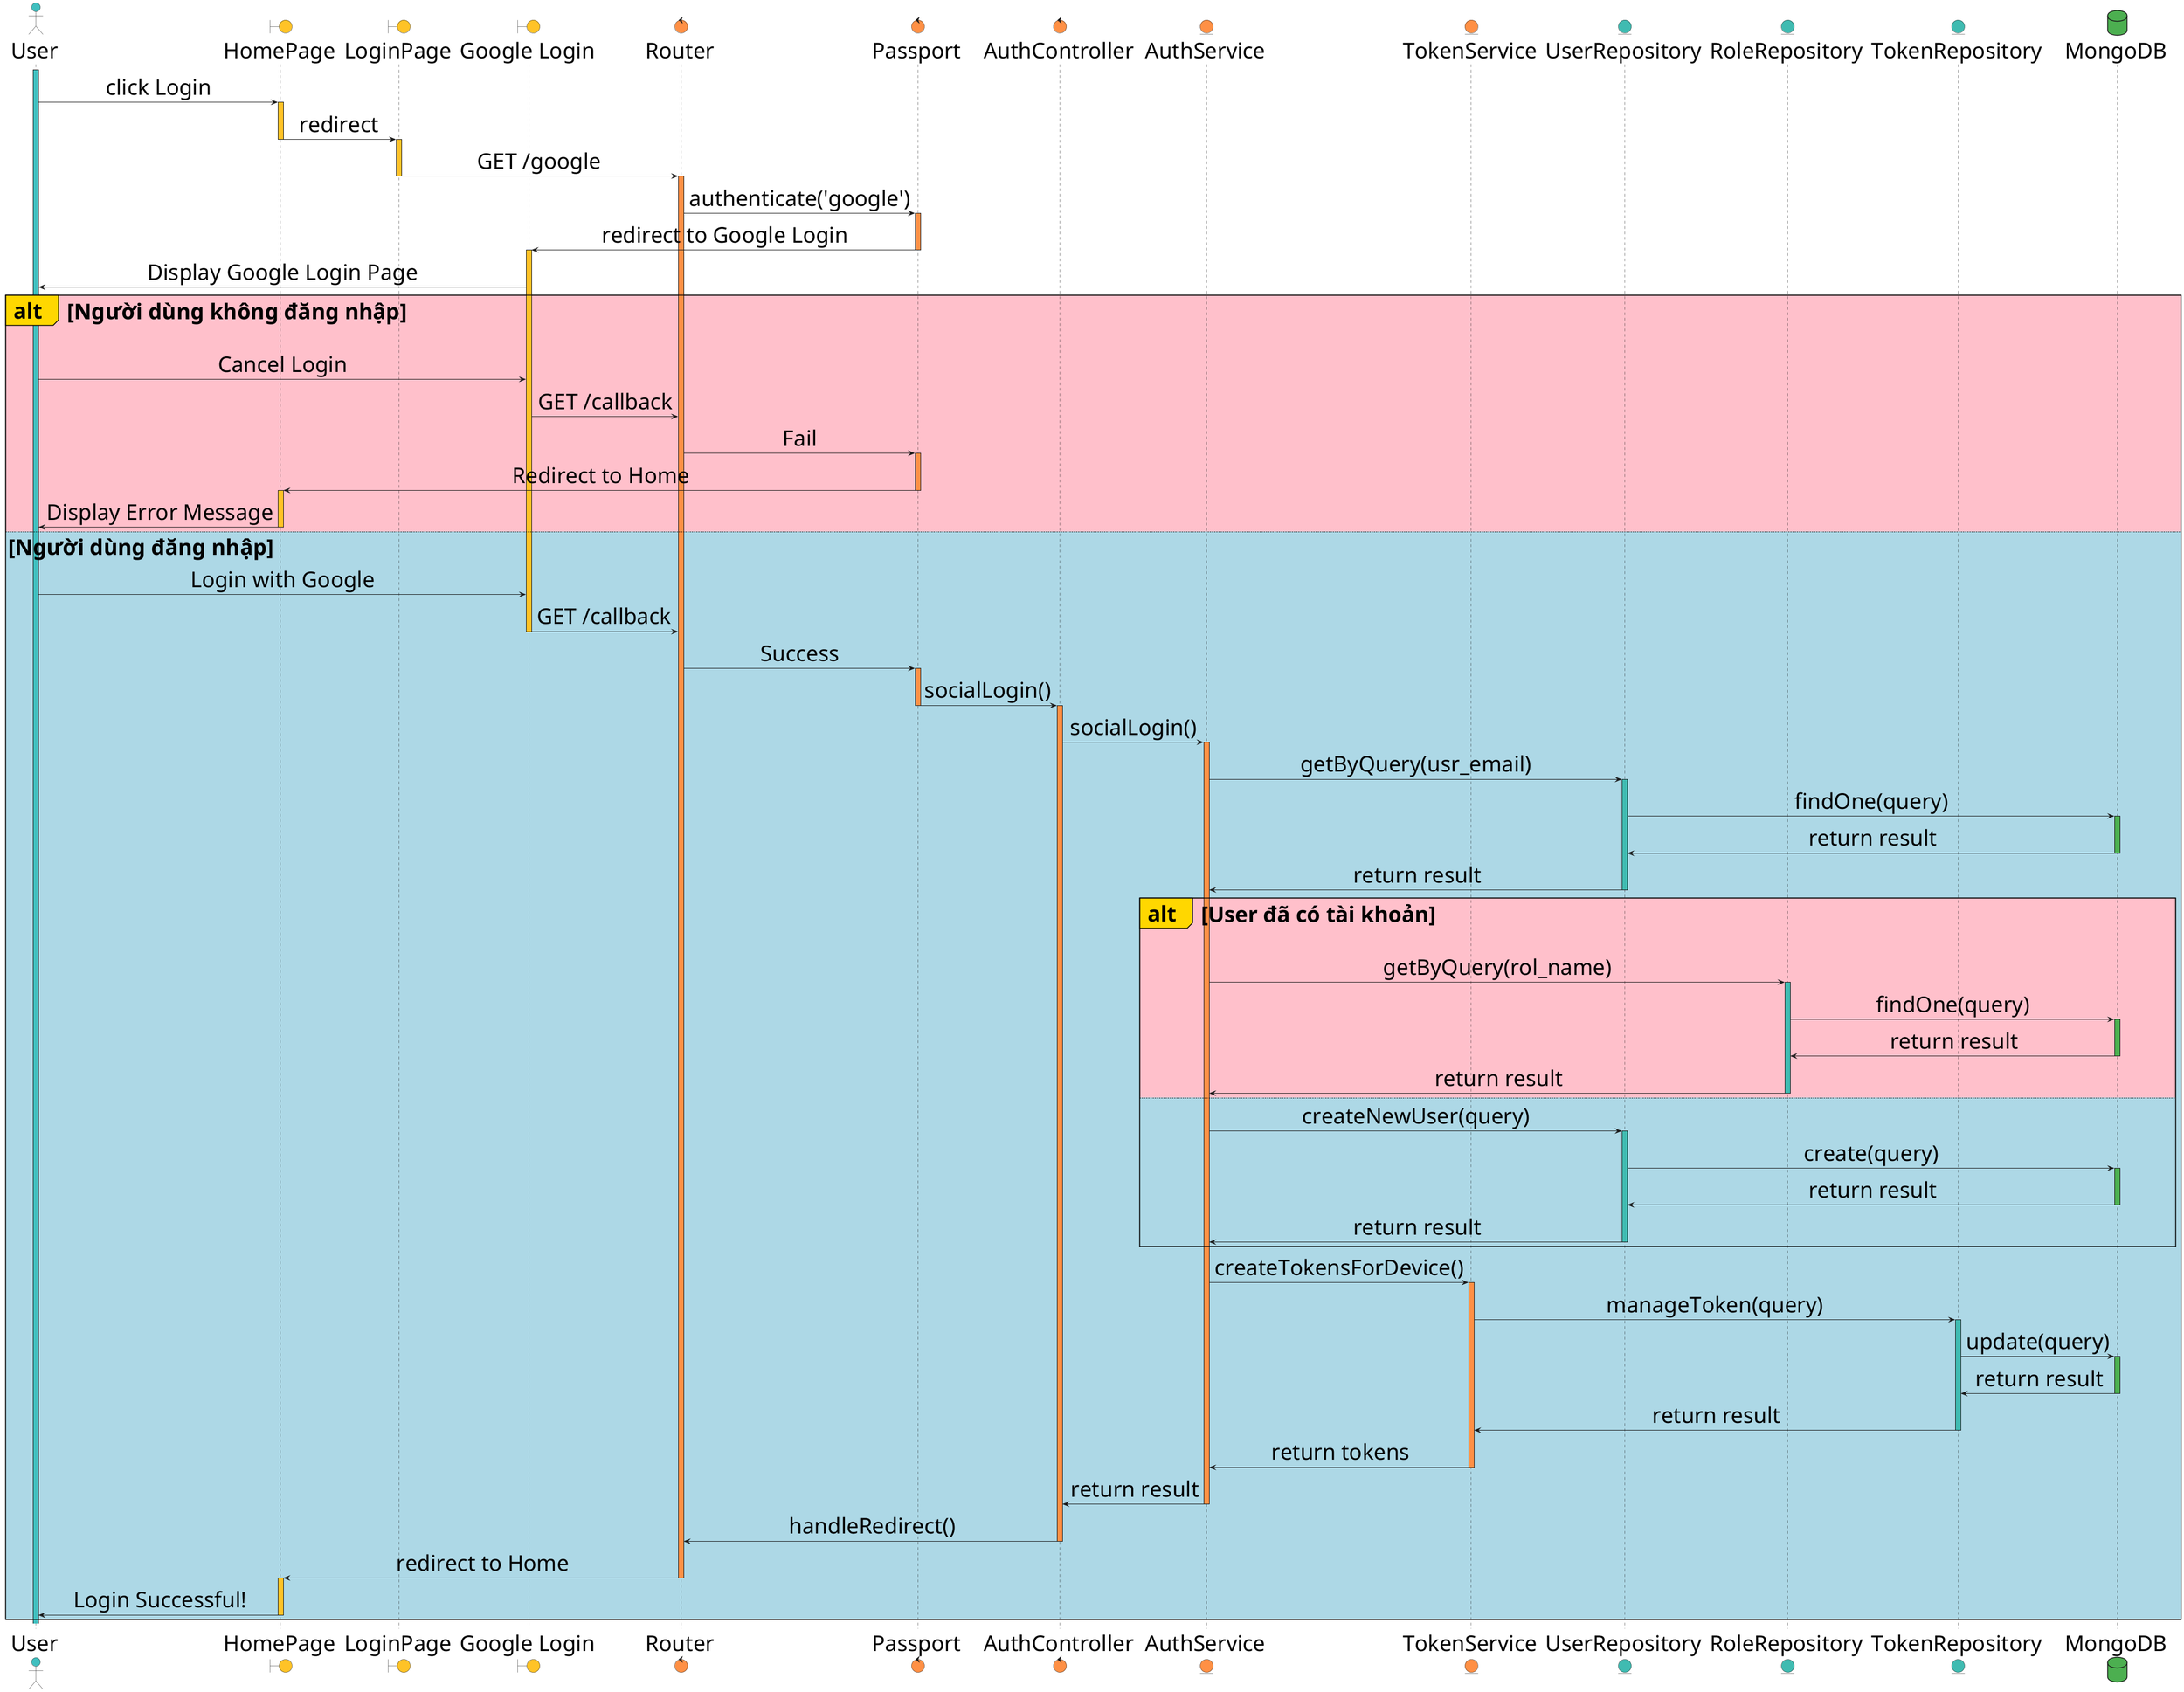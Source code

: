 @startuml

skinparam defaultFontSize 40        
skinparam SequenceMessageAlign center 

actor User as User #40BFBF
boundary "HomePage" as HomePage #ffc327
boundary "LoginPage" as LoginPage #ffc327
boundary "Google Login" as OAuthPage #ffc327
control Router as Router #ff9045
control Passport as Passport #ff9045
control AuthController as AuthController #ff9045
entity AuthService as AuthService #ff9045
entity TokenService as TokenService #ff9045
entity UserRepository as UserRepository #40bbb1
entity RoleRepository as RoleRepository #40bbb1
entity TokenRepository as TokenRepository #40bbb1
database MongoDB as DB #4CAF50

activate User #40BFBF
User -> HomePage: click Login
activate HomePage #ffc327

HomePage -> LoginPage: redirect
deactivate HomePage
activate LoginPage #ffc327

LoginPage -> Router: GET /google
deactivate LoginPage
activate Router #ff9045

Router -> Passport: authenticate('google')
activate Passport #ff9045

Passport -> OAuthPage: redirect to Google Login
deactivate Passport
activate OAuthPage #ffc327

OAuthPage -> User: Display Google Login Page
alt#Gold #Pink Người dùng không đăng nhập
    User -> OAuthPage: Cancel Login
    OAuthPage -> Router: GET /callback
    Router -> Passport: Fail
    activate Passport #ff9045

    Passport -> HomePage: Redirect to Home
    deactivate Passport
    activate HomePage #ffc327

    HomePage -> User: Display Error Message
    deactivate HomePage
else #LightBlue Người dùng đăng nhập
    User -> OAuthPage: Login with Google
    OAuthPage -> Router: GET /callback
    deactivate OAuthPage

    Router -> Passport: Success
    activate Passport #ff9045

    Passport -> AuthController: socialLogin()
    deactivate Passport
    activate AuthController #ff9045

    AuthController -> AuthService: socialLogin()
    activate AuthService #ff9045

    AuthService -> UserRepository: getByQuery(usr_email)
    activate UserRepository #40bbb1

    UserRepository -> DB: findOne(query)
    activate DB #4CAF50

    DB -> UserRepository: return result
    deactivate DB
    
    UserRepository -> AuthService: return result
    deactivate UserRepository

    alt#Gold #Pink User đã có tài khoản
        AuthService -> RoleRepository: getByQuery(rol_name)
        activate RoleRepository #40bbb1

        RoleRepository -> DB: findOne(query)
        activate DB #4CAF50

        DB -> RoleRepository: return result
        deactivate DB

        RoleRepository -> AuthService: return result
        deactivate RoleRepository

    else #LightBlue
        AuthService -> UserRepository: createNewUser(query)
        activate UserRepository #40bbb1

        UserRepository -> DB: create(query)
        activate DB #4CAF50

        DB -> UserRepository: return result
        deactivate DB

        UserRepository -> AuthService: return result
        deactivate UserRepository
    end

    AuthService -> TokenService: createTokensForDevice()
    activate TokenService #ff9045

    TokenService -> TokenRepository: manageToken(query)
    activate TokenRepository #40bbb1

    TokenRepository -> DB: update(query)
    activate DB #4CAF50

    DB -> TokenRepository: return result
    deactivate DB

    TokenRepository -> TokenService: return result
    deactivate TokenRepository
    
    TokenService -> AuthService: return tokens
    deactivate TokenService

    AuthService -> AuthController: return result
    deactivate AuthService

    AuthController -> Router: handleRedirect()
    deactivate AuthController

    Router -> HomePage: redirect to Home
    deactivate Router

    activate HomePage #ffc327
    HomePage -> User: Login Successful!
    deactivate HomePage
end

@enduml
